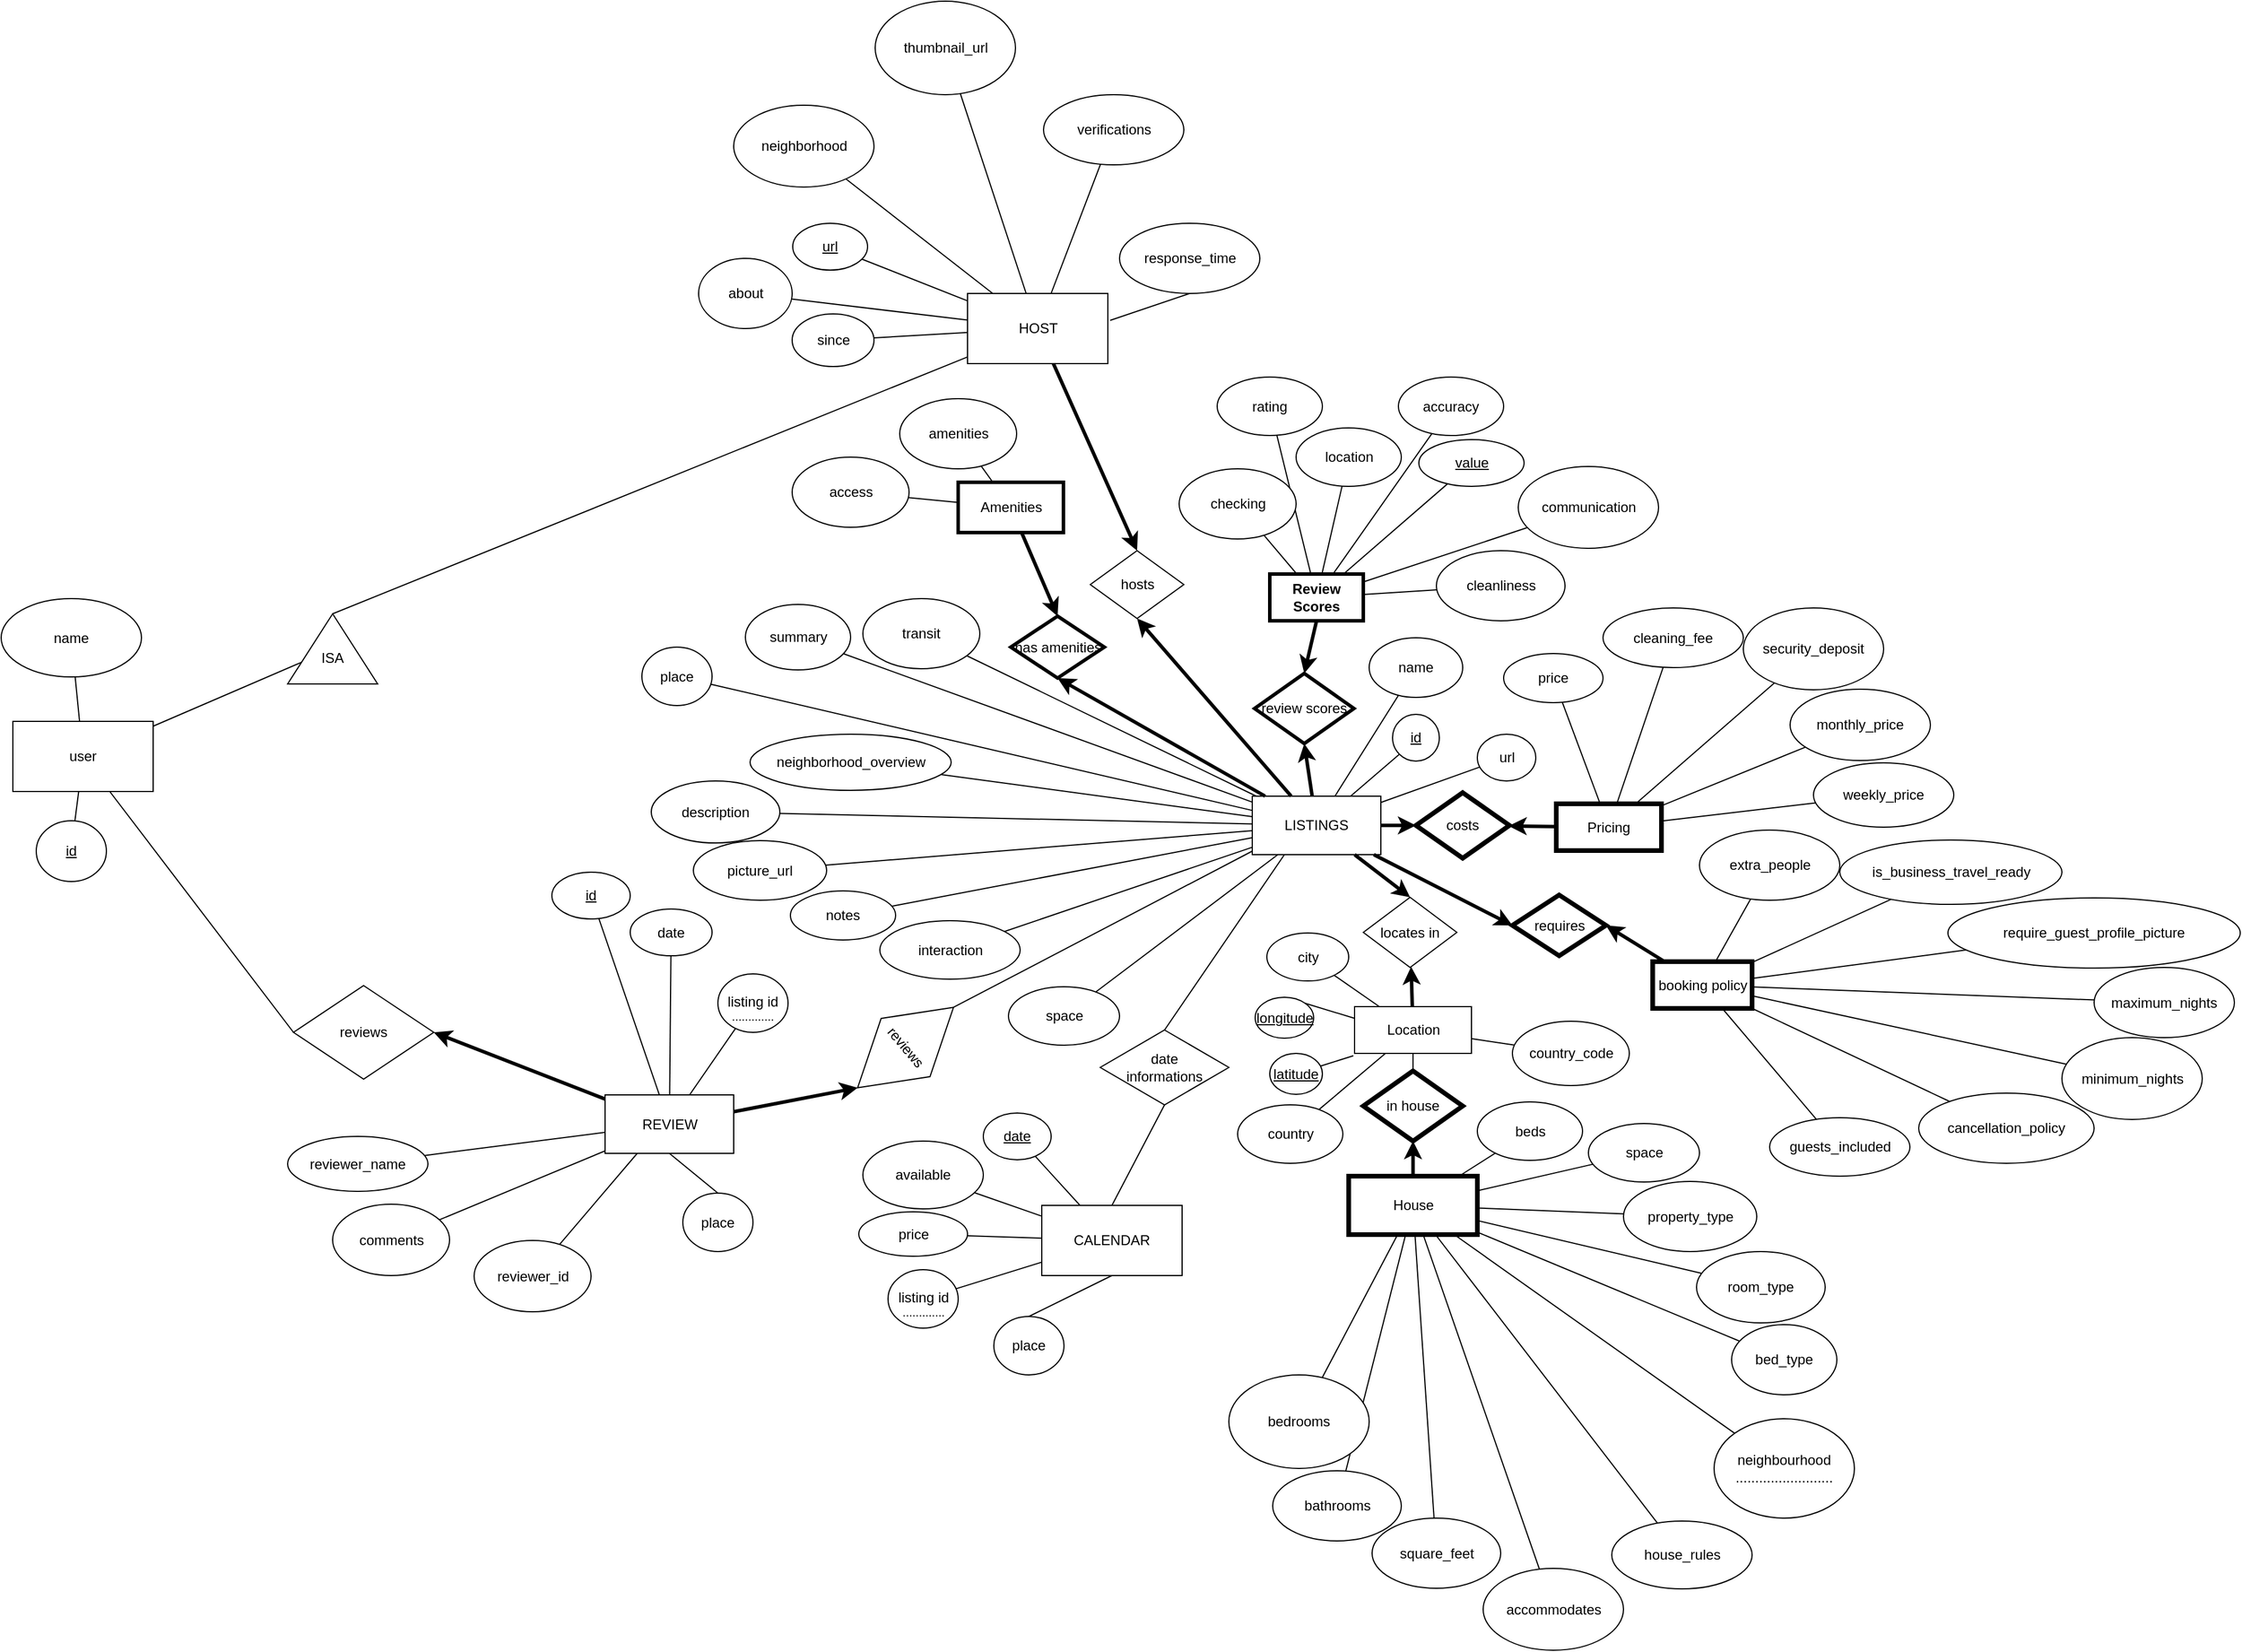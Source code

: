 <mxfile version="10.5.2" type="device"><diagram id="Sb2hm94JtKw6yarYtKVb" name="Page-1"><mxGraphModel dx="2490" dy="2062" grid="1" gridSize="10" guides="1" tooltips="1" connect="1" arrows="1" fold="1" page="1" pageScale="1" pageWidth="850" pageHeight="1100" math="0" shadow="0"><root><mxCell id="0"/><mxCell id="1" parent="0"/><mxCell id="3Y8_4ui53YauBu7AoE0o-1" value="&lt;div&gt;LISTINGS&lt;/div&gt;" style="rounded=0;whiteSpace=wrap;html=1;" parent="1" vertex="1"><mxGeometry x="380" y="260" width="110" height="50" as="geometry"/></mxCell><mxCell id="pMkWgqEI6XNS6bPsHEMN-4" style="rounded=0;orthogonalLoop=1;jettySize=auto;html=1;exitX=0.5;exitY=1;exitDx=0;exitDy=0;endArrow=none;endFill=0;jumpStyle=none;startArrow=classic;startFill=1;strokeWidth=3;" parent="1" source="3Y8_4ui53YauBu7AoE0o-4" target="3Y8_4ui53YauBu7AoE0o-1" edge="1"><mxGeometry relative="1" as="geometry"/></mxCell><mxCell id="3Y8_4ui53YauBu7AoE0o-4" value="review scores" style="rhombus;whiteSpace=wrap;html=1;strokeWidth=3;" parent="1" vertex="1"><mxGeometry x="382" y="155" width="85" height="60" as="geometry"/></mxCell><mxCell id="3Y8_4ui53YauBu7AoE0o-5" value="" style="endArrow=none;html=1;exitX=0.5;exitY=0;exitDx=0;exitDy=0;strokeWidth=3;startArrow=classic;startFill=1;" parent="1" source="3Y8_4ui53YauBu7AoE0o-4" edge="1"><mxGeometry width="50" height="50" relative="1" as="geometry"><mxPoint x="410" y="150" as="sourcePoint"/><mxPoint x="435" y="110" as="targetPoint"/></mxGeometry></mxCell><mxCell id="3Y8_4ui53YauBu7AoE0o-6" value="Review Scores" style="rounded=0;whiteSpace=wrap;html=1;fontStyle=1;strokeWidth=3;" parent="1" vertex="1"><mxGeometry x="395" y="70" width="80" height="40" as="geometry"/></mxCell><mxCell id="3Y8_4ui53YauBu7AoE0o-9" value="has amenities" style="rhombus;whiteSpace=wrap;html=1;strokeWidth=3;" parent="1" vertex="1"><mxGeometry x="173.5" y="106" width="80" height="53" as="geometry"/></mxCell><mxCell id="3Y8_4ui53YauBu7AoE0o-10" value="&lt;div&gt;Amenities&lt;/div&gt;" style="rounded=0;whiteSpace=wrap;html=1;strokeWidth=3;" parent="1" vertex="1"><mxGeometry x="128.5" y="-8.5" width="90" height="43" as="geometry"/></mxCell><mxCell id="3Y8_4ui53YauBu7AoE0o-13" value="Location" style="rounded=0;whiteSpace=wrap;html=1;strokeWidth=1;" parent="1" vertex="1"><mxGeometry x="467.5" y="440" width="100" height="40" as="geometry"/></mxCell><mxCell id="3Y8_4ui53YauBu7AoE0o-14" value="locates in " style="rhombus;whiteSpace=wrap;html=1;strokeWidth=1;" parent="1" vertex="1"><mxGeometry x="475" y="346.5" width="80" height="60" as="geometry"/></mxCell><mxCell id="3Y8_4ui53YauBu7AoE0o-16" value="" style="endArrow=none;html=1;strokeWidth=1;entryX=0.5;entryY=1;entryDx=0;entryDy=0;exitX=0.5;exitY=0;exitDx=0;exitDy=0;" parent="1" source="3Y8_4ui53YauBu7AoE0o-17" target="3Y8_4ui53YauBu7AoE0o-13" edge="1"><mxGeometry width="50" height="50" relative="1" as="geometry"><mxPoint x="517.5" y="510" as="sourcePoint"/><mxPoint x="552.5" y="480" as="targetPoint"/></mxGeometry></mxCell><mxCell id="3Y8_4ui53YauBu7AoE0o-17" value="in house" style="rhombus;whiteSpace=wrap;html=1;strokeWidth=4;" parent="1" vertex="1"><mxGeometry x="475" y="495" width="85" height="60" as="geometry"/></mxCell><mxCell id="3Y8_4ui53YauBu7AoE0o-18" value="&lt;div&gt;House&lt;/div&gt;" style="rounded=0;whiteSpace=wrap;html=1;strokeWidth=4;" parent="1" vertex="1"><mxGeometry x="462.5" y="585" width="110" height="50" as="geometry"/></mxCell><mxCell id="3Y8_4ui53YauBu7AoE0o-21" value="costs" style="rhombus;whiteSpace=wrap;html=1;strokeWidth=4;" parent="1" vertex="1"><mxGeometry x="520" y="257" width="80" height="56" as="geometry"/></mxCell><mxCell id="3Y8_4ui53YauBu7AoE0o-23" value="Pricing" style="rounded=0;whiteSpace=wrap;html=1;strokeWidth=4;" parent="1" vertex="1"><mxGeometry x="640" y="266.5" width="90" height="40" as="geometry"/></mxCell><mxCell id="3Y8_4ui53YauBu7AoE0o-25" value="booking policy" style="rounded=0;whiteSpace=wrap;html=1;strokeWidth=4;" parent="1" vertex="1"><mxGeometry x="722.5" y="401.5" width="85" height="40" as="geometry"/></mxCell><mxCell id="3Y8_4ui53YauBu7AoE0o-26" value="requires" style="rhombus;whiteSpace=wrap;html=1;strokeWidth=4;" parent="1" vertex="1"><mxGeometry x="602.5" y="344.5" width="80" height="52" as="geometry"/></mxCell><mxCell id="3Y8_4ui53YauBu7AoE0o-28" value="&lt;u&gt;id&lt;/u&gt;" style="ellipse;whiteSpace=wrap;html=1;strokeWidth=1;" parent="1" vertex="1"><mxGeometry x="500" y="190" width="40" height="40" as="geometry"/></mxCell><mxCell id="3Y8_4ui53YauBu7AoE0o-30" value="&lt;u&gt;longitude&lt;/u&gt;" style="ellipse;whiteSpace=wrap;html=1;strokeWidth=1;" parent="1" vertex="1"><mxGeometry x="382.5" y="432" width="50" height="35" as="geometry"/></mxCell><mxCell id="3Y8_4ui53YauBu7AoE0o-31" value="&lt;u&gt;latitude&lt;/u&gt;" style="ellipse;whiteSpace=wrap;html=1;strokeWidth=1;direction=west;" parent="1" vertex="1"><mxGeometry x="395" y="480" width="45" height="35" as="geometry"/></mxCell><mxCell id="3Y8_4ui53YauBu7AoE0o-32" value="" style="endArrow=none;html=1;strokeWidth=1;entryX=-0.01;entryY=1.05;entryDx=0;entryDy=0;entryPerimeter=0;" parent="1" source="3Y8_4ui53YauBu7AoE0o-31" target="3Y8_4ui53YauBu7AoE0o-13" edge="1"><mxGeometry width="50" height="50" relative="1" as="geometry"><mxPoint x="422.5" y="482" as="sourcePoint"/><mxPoint x="457.5" y="445" as="targetPoint"/></mxGeometry></mxCell><mxCell id="3Y8_4ui53YauBu7AoE0o-33" value="" style="endArrow=none;html=1;strokeWidth=1;exitX=1;exitY=0;exitDx=0;exitDy=0;entryX=0;entryY=0.25;entryDx=0;entryDy=0;" parent="1" source="3Y8_4ui53YauBu7AoE0o-30" target="3Y8_4ui53YauBu7AoE0o-13" edge="1"><mxGeometry width="50" height="50" relative="1" as="geometry"><mxPoint x="422.5" y="448.5" as="sourcePoint"/><mxPoint x="472.5" y="455.5" as="targetPoint"/></mxGeometry></mxCell><mxCell id="yschK1UoGV2is9ygrEaI-10" value="" style="endArrow=none;html=1;" parent="1" source="MtLvLZZZvxWfJzawTZbP-3" target="3Y8_4ui53YauBu7AoE0o-1" edge="1"><mxGeometry width="50" height="50" relative="1" as="geometry"><mxPoint x="-48.824" y="168.588" as="sourcePoint"/><mxPoint x="380" y="310" as="targetPoint"/></mxGeometry></mxCell><mxCell id="yschK1UoGV2is9ygrEaI-11" value="" style="endArrow=none;html=1;exitX=0.5;exitY=0;exitDx=0;exitDy=0;" parent="1" source="yschK1UoGV2is9ygrEaI-15" edge="1"><mxGeometry width="50" height="50" relative="1" as="geometry"><mxPoint x="230" y="420" as="sourcePoint"/><mxPoint x="380" y="307" as="targetPoint"/></mxGeometry></mxCell><mxCell id="yschK1UoGV2is9ygrEaI-12" value="REVIEW" style="rounded=0;whiteSpace=wrap;html=1;" parent="1" vertex="1"><mxGeometry x="-173.5" y="515.5" width="110" height="50" as="geometry"/></mxCell><mxCell id="yschK1UoGV2is9ygrEaI-15" value="reviews" style="rhombus;whiteSpace=wrap;html=1;rotation=50;" parent="1" vertex="1"><mxGeometry x="51" y="421.5" width="65" height="107" as="geometry"/></mxCell><mxCell id="yschK1UoGV2is9ygrEaI-21" value="&lt;div&gt;&lt;br&gt;&lt;/div&gt;&lt;div&gt;listing id&lt;/div&gt;&lt;div&gt;&lt;sup&gt;.............&lt;/sup&gt;&lt;br&gt;&lt;/div&gt;" style="ellipse;whiteSpace=wrap;html=1;" parent="1" vertex="1"><mxGeometry x="-77" y="412" width="60" height="50" as="geometry"/></mxCell><mxCell id="yschK1UoGV2is9ygrEaI-22" value="" style="endArrow=none;html=1;" parent="1" source="yschK1UoGV2is9ygrEaI-12" target="yschK1UoGV2is9ygrEaI-21" edge="1"><mxGeometry width="50" height="50" relative="1" as="geometry"><mxPoint x="-103" y="514.5" as="sourcePoint"/><mxPoint x="-78" y="443.5" as="targetPoint"/></mxGeometry></mxCell><mxCell id="yschK1UoGV2is9ygrEaI-28" value="" style="endArrow=none;html=1;strokeWidth=1;jumpSize=1;exitX=0.5;exitY=1;exitDx=0;exitDy=0;entryX=0.5;entryY=1;entryDx=0;entryDy=0;" parent="1" source="MtLvLZZZvxWfJzawTZbP-2" target="yschK1UoGV2is9ygrEaI-12" edge="1"><mxGeometry width="50" height="50" relative="1" as="geometry"><mxPoint x="-117.059" y="580.353" as="sourcePoint"/><mxPoint x="-104" y="565.5" as="targetPoint"/></mxGeometry></mxCell><mxCell id="yschK1UoGV2is9ygrEaI-36" value="" style="endArrow=none;html=1;strokeWidth=1;entryX=0.25;entryY=1;entryDx=0;entryDy=0;exitX=0.5;exitY=0;exitDx=0;exitDy=0;" parent="1" target="3Y8_4ui53YauBu7AoE0o-1" edge="1" source="yschK1UoGV2is9ygrEaI-37"><mxGeometry width="50" height="50" relative="1" as="geometry"><mxPoint x="340" y="450" as="sourcePoint"/><mxPoint x="360" y="420" as="targetPoint"/></mxGeometry></mxCell><mxCell id="yschK1UoGV2is9ygrEaI-37" value="&lt;div&gt;date&lt;/div&gt;&lt;div&gt;informations&lt;br&gt;&lt;/div&gt;" style="rhombus;whiteSpace=wrap;html=1;rotation=0;" parent="1" vertex="1"><mxGeometry x="250" y="460" width="110" height="64" as="geometry"/></mxCell><mxCell id="yschK1UoGV2is9ygrEaI-38" value="" style="endArrow=none;html=1;strokeWidth=1;entryX=0.5;entryY=1;entryDx=0;entryDy=0;" parent="1" target="yschK1UoGV2is9ygrEaI-37" edge="1"><mxGeometry width="50" height="50" relative="1" as="geometry"><mxPoint x="260" y="610" as="sourcePoint"/><mxPoint x="300" y="560" as="targetPoint"/></mxGeometry></mxCell><mxCell id="yschK1UoGV2is9ygrEaI-39" value="CALENDAR" style="rounded=0;whiteSpace=wrap;html=1;strokeWidth=1;" parent="1" vertex="1"><mxGeometry x="200" y="610" width="120" height="60" as="geometry"/></mxCell><mxCell id="yschK1UoGV2is9ygrEaI-40" value="&lt;div&gt;&lt;br&gt;&lt;/div&gt;&lt;div&gt;listing id&lt;/div&gt;&lt;div&gt;&lt;sup&gt;.............&lt;/sup&gt;&lt;br&gt;&lt;/div&gt;" style="ellipse;whiteSpace=wrap;html=1;" parent="1" vertex="1"><mxGeometry x="68.5" y="665" width="60" height="50" as="geometry"/></mxCell><mxCell id="yschK1UoGV2is9ygrEaI-41" value="" style="endArrow=none;html=1;strokeWidth=1;" parent="1" source="yschK1UoGV2is9ygrEaI-39" target="yschK1UoGV2is9ygrEaI-40" edge="1"><mxGeometry width="50" height="50" relative="1" as="geometry"><mxPoint x="360" y="780" as="sourcePoint"/><mxPoint x="410" y="730" as="targetPoint"/></mxGeometry></mxCell><mxCell id="yschK1UoGV2is9ygrEaI-44" value="&lt;u&gt;date&lt;/u&gt;" style="ellipse;whiteSpace=wrap;html=1;strokeWidth=1;" parent="1" vertex="1"><mxGeometry x="150" y="531" width="58" height="40" as="geometry"/></mxCell><mxCell id="yschK1UoGV2is9ygrEaI-45" value="" style="endArrow=none;html=1;strokeWidth=1;" parent="1" source="yschK1UoGV2is9ygrEaI-44" target="yschK1UoGV2is9ygrEaI-39" edge="1"><mxGeometry width="50" height="50" relative="1" as="geometry"><mxPoint x="310" y="750" as="sourcePoint"/><mxPoint x="360" y="700" as="targetPoint"/></mxGeometry></mxCell><mxCell id="yschK1UoGV2is9ygrEaI-52" value="" style="endArrow=none;html=1;strokeWidth=1;entryX=0.5;entryY=1;entryDx=0;entryDy=0;exitX=0.5;exitY=1;exitDx=0;exitDy=0;" parent="1" source="MtLvLZZZvxWfJzawTZbP-1" target="yschK1UoGV2is9ygrEaI-39" edge="1"><mxGeometry width="50" height="50" relative="1" as="geometry"><mxPoint x="267.647" y="689.765" as="sourcePoint"/><mxPoint x="230" y="680" as="targetPoint"/></mxGeometry></mxCell><mxCell id="YWQ0wMCnn1SONt9I-5uw-1" value="amenities" style="ellipse;whiteSpace=wrap;html=1;" parent="1" vertex="1"><mxGeometry x="78.5" y="-80" width="100" height="60" as="geometry"/></mxCell><mxCell id="YWQ0wMCnn1SONt9I-5uw-2" value="" style="endArrow=none;html=1;strokeWidth=1;" parent="1" source="YWQ0wMCnn1SONt9I-5uw-1" target="3Y8_4ui53YauBu7AoE0o-10" edge="1"><mxGeometry width="50" height="50" relative="1" as="geometry"><mxPoint x="-164.5" y="459" as="sourcePoint"/><mxPoint x="260.204" y="54" as="targetPoint"/></mxGeometry></mxCell><mxCell id="YWQ0wMCnn1SONt9I-5uw-3" value="rating" style="ellipse;whiteSpace=wrap;html=1;" parent="1" vertex="1"><mxGeometry x="350" y="-98.5" width="90" height="50" as="geometry"/></mxCell><mxCell id="YWQ0wMCnn1SONt9I-5uw-4" value="" style="endArrow=none;html=1;" parent="1" source="YWQ0wMCnn1SONt9I-5uw-3" target="3Y8_4ui53YauBu7AoE0o-6" edge="1"><mxGeometry width="50" height="50" relative="1" as="geometry"><mxPoint x="685" y="87" as="sourcePoint"/><mxPoint x="695" y="-61.676" as="targetPoint"/></mxGeometry></mxCell><mxCell id="YWQ0wMCnn1SONt9I-5uw-5" value="accuracy" style="ellipse;whiteSpace=wrap;html=1;" parent="1" vertex="1"><mxGeometry x="505" y="-98.5" width="90" height="50" as="geometry"/></mxCell><mxCell id="YWQ0wMCnn1SONt9I-5uw-6" value="" style="endArrow=none;html=1;" parent="1" source="YWQ0wMCnn1SONt9I-5uw-5" target="3Y8_4ui53YauBu7AoE0o-6" edge="1"><mxGeometry width="50" height="50" relative="1" as="geometry"><mxPoint x="455" y="267" as="sourcePoint"/><mxPoint x="737.727" y="-50" as="targetPoint"/></mxGeometry></mxCell><mxCell id="YWQ0wMCnn1SONt9I-5uw-7" value="checking" style="ellipse;whiteSpace=wrap;html=1;" parent="1" vertex="1"><mxGeometry x="317.5" y="-20" width="100" height="60" as="geometry"/></mxCell><mxCell id="YWQ0wMCnn1SONt9I-5uw-8" value="" style="endArrow=none;html=1;" parent="1" source="YWQ0wMCnn1SONt9I-5uw-7" target="3Y8_4ui53YauBu7AoE0o-6" edge="1"><mxGeometry width="50" height="50" relative="1" as="geometry"><mxPoint x="455" y="287" as="sourcePoint"/><mxPoint x="695" y="-83.243" as="targetPoint"/></mxGeometry></mxCell><mxCell id="YWQ0wMCnn1SONt9I-5uw-9" value="location" style="ellipse;whiteSpace=wrap;html=1;" parent="1" vertex="1"><mxGeometry x="417.5" y="-55" width="90" height="50" as="geometry"/></mxCell><mxCell id="YWQ0wMCnn1SONt9I-5uw-10" value="" style="endArrow=none;html=1;strokeWidth=1;" parent="1" source="3Y8_4ui53YauBu7AoE0o-6" target="YWQ0wMCnn1SONt9I-5uw-9" edge="1"><mxGeometry width="50" height="50" relative="1" as="geometry"><mxPoint x="714.826" y="-50" as="sourcePoint"/><mxPoint x="615" y="267" as="targetPoint"/></mxGeometry></mxCell><mxCell id="YWQ0wMCnn1SONt9I-5uw-20" value="cleanliness" style="ellipse;whiteSpace=wrap;html=1;" parent="1" vertex="1"><mxGeometry x="537.5" y="50" width="110" height="60" as="geometry"/></mxCell><mxCell id="YWQ0wMCnn1SONt9I-5uw-21" value="" style="endArrow=none;html=1;" parent="1" source="3Y8_4ui53YauBu7AoE0o-6" target="YWQ0wMCnn1SONt9I-5uw-20" edge="1"><mxGeometry width="50" height="50" relative="1" as="geometry"><mxPoint x="40.02" y="520" as="sourcePoint"/><mxPoint x="-211" y="787" as="targetPoint"/></mxGeometry></mxCell><mxCell id="YWQ0wMCnn1SONt9I-5uw-22" value="communication" style="ellipse;whiteSpace=wrap;html=1;" parent="1" vertex="1"><mxGeometry x="607.5" y="-22" width="120" height="70" as="geometry"/></mxCell><mxCell id="YWQ0wMCnn1SONt9I-5uw-23" value="" style="endArrow=none;html=1;" parent="1" source="3Y8_4ui53YauBu7AoE0o-6" target="YWQ0wMCnn1SONt9I-5uw-22" edge="1"><mxGeometry width="50" height="50" relative="1" as="geometry"><mxPoint x="68.135" y="520" as="sourcePoint"/><mxPoint x="129" y="667" as="targetPoint"/></mxGeometry></mxCell><mxCell id="YWQ0wMCnn1SONt9I-5uw-24" value="&lt;u&gt;value&lt;/u&gt;" style="ellipse;whiteSpace=wrap;html=1;" parent="1" vertex="1"><mxGeometry x="522.5" y="-45" width="90" height="40" as="geometry"/></mxCell><mxCell id="YWQ0wMCnn1SONt9I-5uw-25" value="" style="endArrow=none;html=1;strokeWidth=1;" parent="1" source="YWQ0wMCnn1SONt9I-5uw-24" target="3Y8_4ui53YauBu7AoE0o-6" edge="1"><mxGeometry width="50" height="50" relative="1" as="geometry"><mxPoint x="-151" y="887" as="sourcePoint"/><mxPoint x="99" y="507.381" as="targetPoint"/></mxGeometry></mxCell><mxCell id="YWQ0wMCnn1SONt9I-5uw-26" value="is_business_travel_ready" style="ellipse;whiteSpace=wrap;html=1;" parent="1" vertex="1"><mxGeometry x="882.5" y="297.5" width="190" height="55" as="geometry"/></mxCell><mxCell id="YWQ0wMCnn1SONt9I-5uw-27" value="" style="endArrow=none;html=1;strokeWidth=1;" parent="1" source="3Y8_4ui53YauBu7AoE0o-25" target="YWQ0wMCnn1SONt9I-5uw-26" edge="1"><mxGeometry width="50" height="50" relative="1" as="geometry"><mxPoint x="1240" y="529.796" as="sourcePoint"/><mxPoint x="445" y="876" as="targetPoint"/></mxGeometry></mxCell><mxCell id="YWQ0wMCnn1SONt9I-5uw-28" value="cancellation_policy" style="ellipse;whiteSpace=wrap;html=1;" parent="1" vertex="1"><mxGeometry x="950" y="514" width="150" height="60" as="geometry"/></mxCell><mxCell id="YWQ0wMCnn1SONt9I-5uw-29" value="" style="endArrow=none;html=1;strokeWidth=1;" parent="1" source="3Y8_4ui53YauBu7AoE0o-25" target="YWQ0wMCnn1SONt9I-5uw-28" edge="1"><mxGeometry width="50" height="50" relative="1" as="geometry"><mxPoint x="1253.302" y="533" as="sourcePoint"/><mxPoint x="445" y="946" as="targetPoint"/></mxGeometry></mxCell><mxCell id="YWQ0wMCnn1SONt9I-5uw-30" value="require_guest_profile_picture" style="ellipse;whiteSpace=wrap;html=1;" parent="1" vertex="1"><mxGeometry x="975" y="347" width="250" height="60" as="geometry"/></mxCell><mxCell id="YWQ0wMCnn1SONt9I-5uw-31" value="" style="endArrow=none;html=1;strokeWidth=1;" parent="1" source="3Y8_4ui53YauBu7AoE0o-25" target="YWQ0wMCnn1SONt9I-5uw-30" edge="1"><mxGeometry width="50" height="50" relative="1" as="geometry"><mxPoint x="1242.14" y="533" as="sourcePoint"/><mxPoint x="445" y="946" as="targetPoint"/></mxGeometry></mxCell><mxCell id="YWQ0wMCnn1SONt9I-5uw-33" value="weekly_price" style="ellipse;whiteSpace=wrap;html=1;" parent="1" vertex="1"><mxGeometry x="860" y="231.5" width="120" height="55" as="geometry"/></mxCell><mxCell id="YWQ0wMCnn1SONt9I-5uw-34" value="" style="endArrow=none;html=1;strokeWidth=1;" parent="1" source="YWQ0wMCnn1SONt9I-5uw-33" target="3Y8_4ui53YauBu7AoE0o-23" edge="1"><mxGeometry width="50" height="50" relative="1" as="geometry"><mxPoint x="900" y="192" as="sourcePoint"/><mxPoint x="801.972" y="149" as="targetPoint"/></mxGeometry></mxCell><mxCell id="YWQ0wMCnn1SONt9I-5uw-35" value="monthly_price" style="ellipse;whiteSpace=wrap;html=1;" parent="1" vertex="1"><mxGeometry x="840" y="168.5" width="120" height="61" as="geometry"/></mxCell><mxCell id="YWQ0wMCnn1SONt9I-5uw-36" value="" style="endArrow=none;html=1;strokeWidth=1;" parent="1" source="YWQ0wMCnn1SONt9I-5uw-35" target="3Y8_4ui53YauBu7AoE0o-23" edge="1"><mxGeometry width="50" height="50" relative="1" as="geometry"><mxPoint x="860" y="72" as="sourcePoint"/><mxPoint x="830" y="149" as="targetPoint"/></mxGeometry></mxCell><mxCell id="YWQ0wMCnn1SONt9I-5uw-37" value="security_deposit" style="ellipse;whiteSpace=wrap;html=1;" parent="1" vertex="1"><mxGeometry x="800" y="99" width="120" height="70" as="geometry"/></mxCell><mxCell id="YWQ0wMCnn1SONt9I-5uw-38" value="" style="endArrow=none;html=1;strokeWidth=1;" parent="1" source="3Y8_4ui53YauBu7AoE0o-23" target="YWQ0wMCnn1SONt9I-5uw-37" edge="1"><mxGeometry width="50" height="50" relative="1" as="geometry"><mxPoint x="850" y="124.863" as="sourcePoint"/><mxPoint x="890" y="-28" as="targetPoint"/></mxGeometry></mxCell><mxCell id="YWQ0wMCnn1SONt9I-5uw-39" value="cleaning_fee" style="ellipse;whiteSpace=wrap;html=1;" parent="1" vertex="1"><mxGeometry x="680" y="99" width="120" height="51" as="geometry"/></mxCell><mxCell id="YWQ0wMCnn1SONt9I-5uw-40" value="" style="endArrow=none;html=1;strokeWidth=1;" parent="1" source="3Y8_4ui53YauBu7AoE0o-23" target="YWQ0wMCnn1SONt9I-5uw-39" edge="1"><mxGeometry width="50" height="50" relative="1" as="geometry"><mxPoint x="817.569" y="99" as="sourcePoint"/><mxPoint x="850" y="-58" as="targetPoint"/></mxGeometry></mxCell><mxCell id="YWQ0wMCnn1SONt9I-5uw-41" value="&lt;div&gt;price&lt;/div&gt;" style="ellipse;whiteSpace=wrap;html=1;" parent="1" vertex="1"><mxGeometry x="595" y="138" width="85" height="42" as="geometry"/></mxCell><mxCell id="YWQ0wMCnn1SONt9I-5uw-42" value="" style="endArrow=none;html=1;strokeWidth=1;" parent="1" source="YWQ0wMCnn1SONt9I-5uw-41" target="3Y8_4ui53YauBu7AoE0o-23" edge="1"><mxGeometry width="50" height="50" relative="1" as="geometry"><mxPoint x="742.5" y="192" as="sourcePoint"/><mxPoint x="642.059" y="139" as="targetPoint"/><Array as="points"/></mxGeometry></mxCell><mxCell id="YWQ0wMCnn1SONt9I-5uw-44" value="" style="endArrow=none;html=1;strokeWidth=1;" parent="1" source="3Y8_4ui53YauBu7AoE0o-18" target="YWQ0wMCnn1SONt9I-5uw-45" edge="1"><mxGeometry width="50" height="50" relative="1" as="geometry"><mxPoint x="632.922" y="937.5" as="sourcePoint"/><mxPoint x="488" y="1167.5" as="targetPoint"/></mxGeometry></mxCell><mxCell id="YWQ0wMCnn1SONt9I-5uw-45" value="property_type" style="ellipse;whiteSpace=wrap;html=1;" parent="1" vertex="1"><mxGeometry x="697.5" y="589.5" width="114" height="60" as="geometry"/></mxCell><mxCell id="YWQ0wMCnn1SONt9I-5uw-46" value="room_type" style="ellipse;whiteSpace=wrap;html=1;" parent="1" vertex="1"><mxGeometry x="760" y="649.5" width="110" height="61" as="geometry"/></mxCell><mxCell id="YWQ0wMCnn1SONt9I-5uw-47" value="" style="endArrow=none;html=1;strokeWidth=1;" parent="1" source="YWQ0wMCnn1SONt9I-5uw-46" target="3Y8_4ui53YauBu7AoE0o-18" edge="1"><mxGeometry width="50" height="50" relative="1" as="geometry"><mxPoint x="518" y="987.5" as="sourcePoint"/><mxPoint x="615.667" y="937.5" as="targetPoint"/></mxGeometry></mxCell><mxCell id="YWQ0wMCnn1SONt9I-5uw-48" value="accommodates" style="ellipse;whiteSpace=wrap;html=1;" parent="1" vertex="1"><mxGeometry x="577.5" y="920.5" width="120" height="70" as="geometry"/></mxCell><mxCell id="YWQ0wMCnn1SONt9I-5uw-49" value="" style="endArrow=none;html=1;strokeWidth=1;" parent="1" source="YWQ0wMCnn1SONt9I-5uw-48" target="3Y8_4ui53YauBu7AoE0o-18" edge="1"><mxGeometry width="50" height="50" relative="1" as="geometry"><mxPoint x="448" y="1097.5" as="sourcePoint"/><mxPoint x="623.844" y="877.5" as="targetPoint"/></mxGeometry></mxCell><mxCell id="YWQ0wMCnn1SONt9I-5uw-50" value="bathrooms" style="ellipse;whiteSpace=wrap;html=1;" parent="1" vertex="1"><mxGeometry x="397.5" y="837" width="110" height="60" as="geometry"/></mxCell><mxCell id="YWQ0wMCnn1SONt9I-5uw-51" value="" style="endArrow=none;html=1;strokeWidth=1;" parent="1" source="YWQ0wMCnn1SONt9I-5uw-50" target="3Y8_4ui53YauBu7AoE0o-18" edge="1"><mxGeometry width="50" height="50" relative="1" as="geometry"><mxPoint x="468" y="1107.5" as="sourcePoint"/><mxPoint x="591.959" y="877.5" as="targetPoint"/></mxGeometry></mxCell><mxCell id="YWQ0wMCnn1SONt9I-5uw-52" value="bedrooms" style="ellipse;whiteSpace=wrap;html=1;" parent="1" vertex="1"><mxGeometry x="360" y="755" width="120" height="80" as="geometry"/></mxCell><mxCell id="YWQ0wMCnn1SONt9I-5uw-53" value="" style="endArrow=none;html=1;strokeWidth=1;" parent="1" source="3Y8_4ui53YauBu7AoE0o-18" target="YWQ0wMCnn1SONt9I-5uw-52" edge="1"><mxGeometry width="50" height="50" relative="1" as="geometry"><mxPoint x="554" y="891.5" as="sourcePoint"/><mxPoint x="488" y="1267.5" as="targetPoint"/></mxGeometry></mxCell><mxCell id="YWQ0wMCnn1SONt9I-5uw-54" value="beds" style="ellipse;whiteSpace=wrap;html=1;" parent="1" vertex="1"><mxGeometry x="572.5" y="521.5" width="90" height="50" as="geometry"/></mxCell><mxCell id="YWQ0wMCnn1SONt9I-5uw-55" value="" style="endArrow=none;html=1;strokeWidth=1;" parent="1" source="3Y8_4ui53YauBu7AoE0o-18" target="YWQ0wMCnn1SONt9I-5uw-54" edge="1"><mxGeometry width="50" height="50" relative="1" as="geometry"><mxPoint x="563.513" y="937.5" as="sourcePoint"/><mxPoint x="458" y="1167.5" as="targetPoint"/></mxGeometry></mxCell><mxCell id="YWQ0wMCnn1SONt9I-5uw-56" value="bed_type" style="ellipse;whiteSpace=wrap;html=1;" parent="1" vertex="1"><mxGeometry x="790" y="712" width="90" height="60" as="geometry"/></mxCell><mxCell id="YWQ0wMCnn1SONt9I-5uw-57" value="" style="endArrow=none;html=1;strokeWidth=1;" parent="1" source="3Y8_4ui53YauBu7AoE0o-18" target="YWQ0wMCnn1SONt9I-5uw-56" edge="1"><mxGeometry width="50" height="50" relative="1" as="geometry"><mxPoint x="593.813" y="937.5" as="sourcePoint"/><mxPoint x="458" y="1247.5" as="targetPoint"/></mxGeometry></mxCell><mxCell id="YWQ0wMCnn1SONt9I-5uw-58" value="square_feet" style="ellipse;whiteSpace=wrap;html=1;" parent="1" vertex="1"><mxGeometry x="482.5" y="877.5" width="110" height="60" as="geometry"/></mxCell><mxCell id="YWQ0wMCnn1SONt9I-5uw-59" value="" style="endArrow=none;html=1;strokeWidth=1;" parent="1" source="3Y8_4ui53YauBu7AoE0o-18" target="YWQ0wMCnn1SONt9I-5uw-58" edge="1"><mxGeometry width="50" height="50" relative="1" as="geometry"><mxPoint x="554" y="920.065" as="sourcePoint"/><mxPoint x="488" y="1157.5" as="targetPoint"/></mxGeometry></mxCell><mxCell id="YWQ0wMCnn1SONt9I-5uw-62" value="city" style="ellipse;whiteSpace=wrap;html=1;" parent="1" vertex="1"><mxGeometry x="392.5" y="377" width="70" height="41" as="geometry"/></mxCell><mxCell id="YWQ0wMCnn1SONt9I-5uw-63" value="" style="endArrow=none;html=1;strokeWidth=1;" parent="1" source="3Y8_4ui53YauBu7AoE0o-13" target="YWQ0wMCnn1SONt9I-5uw-62" edge="1"><mxGeometry width="50" height="50" relative="1" as="geometry"><mxPoint x="1050" y="798.095" as="sourcePoint"/><mxPoint x="1030" y="1336" as="targetPoint"/></mxGeometry></mxCell><mxCell id="YWQ0wMCnn1SONt9I-5uw-64" value="country_code" style="ellipse;whiteSpace=wrap;html=1;" parent="1" vertex="1"><mxGeometry x="602.5" y="452.5" width="100" height="55" as="geometry"/></mxCell><mxCell id="YWQ0wMCnn1SONt9I-5uw-65" value="" style="endArrow=none;html=1;strokeWidth=1;" parent="1" source="YWQ0wMCnn1SONt9I-5uw-64" target="3Y8_4ui53YauBu7AoE0o-13" edge="1"><mxGeometry width="50" height="50" relative="1" as="geometry"><mxPoint x="850" y="1386" as="sourcePoint"/><mxPoint x="1020.537" y="828" as="targetPoint"/></mxGeometry></mxCell><mxCell id="YWQ0wMCnn1SONt9I-5uw-66" value="country" style="ellipse;whiteSpace=wrap;html=1;" parent="1" vertex="1"><mxGeometry x="367.5" y="524" width="90" height="50" as="geometry"/></mxCell><mxCell id="YWQ0wMCnn1SONt9I-5uw-67" value="" style="endArrow=none;html=1;strokeWidth=1;" parent="1" source="YWQ0wMCnn1SONt9I-5uw-66" target="3Y8_4ui53YauBu7AoE0o-13" edge="1"><mxGeometry width="50" height="50" relative="1" as="geometry"><mxPoint x="860" y="1386" as="sourcePoint"/><mxPoint x="960" y="796.7" as="targetPoint"/></mxGeometry></mxCell><mxCell id="YWQ0wMCnn1SONt9I-5uw-72" value="&lt;div&gt;neighbourhood&lt;/div&gt;&lt;div&gt;.........................&lt;/div&gt;" style="ellipse;whiteSpace=wrap;html=1;" parent="1" vertex="1"><mxGeometry x="775" y="792.5" width="120" height="85" as="geometry"/></mxCell><mxCell id="YWQ0wMCnn1SONt9I-5uw-74" value="" style="endArrow=none;html=1;strokeWidth=1;" parent="1" source="3Y8_4ui53YauBu7AoE0o-18" target="YWQ0wMCnn1SONt9I-5uw-72" edge="1"><mxGeometry width="50" height="50" relative="1" as="geometry"><mxPoint x="1000.914" y="778" as="sourcePoint"/><mxPoint x="1020" y="1336" as="targetPoint"/></mxGeometry></mxCell><mxCell id="YWQ0wMCnn1SONt9I-5uw-75" value="name" style="ellipse;whiteSpace=wrap;html=1;" parent="1" vertex="1"><mxGeometry x="480" y="124.5" width="80" height="51" as="geometry"/></mxCell><mxCell id="YWQ0wMCnn1SONt9I-5uw-76" value="" style="endArrow=none;html=1;strokeWidth=1;" parent="1" source="3Y8_4ui53YauBu7AoE0o-1" target="YWQ0wMCnn1SONt9I-5uw-75" edge="1"><mxGeometry width="50" height="50" relative="1" as="geometry"><mxPoint x="272.646" y="390" as="sourcePoint"/><mxPoint x="500" y="460" as="targetPoint"/></mxGeometry></mxCell><mxCell id="YWQ0wMCnn1SONt9I-5uw-77" value="url" style="ellipse;whiteSpace=wrap;html=1;" parent="1" vertex="1"><mxGeometry x="572.5" y="207" width="50" height="40" as="geometry"/></mxCell><mxCell id="YWQ0wMCnn1SONt9I-5uw-78" value="" style="endArrow=none;html=1;strokeWidth=1;" parent="1" source="YWQ0wMCnn1SONt9I-5uw-77" target="3Y8_4ui53YauBu7AoE0o-1" edge="1"><mxGeometry width="50" height="50" relative="1" as="geometry"><mxPoint x="-120" y="890" as="sourcePoint"/><mxPoint x="234" y="390" as="targetPoint"/></mxGeometry></mxCell><mxCell id="YWQ0wMCnn1SONt9I-5uw-81" value="" style="endArrow=none;html=1;exitX=0;exitY=1;exitDx=0;exitDy=0;" parent="1" source="3Y8_4ui53YauBu7AoE0o-28" target="3Y8_4ui53YauBu7AoE0o-1" edge="1"><mxGeometry width="50" height="50" relative="1" as="geometry"><mxPoint x="120" y="980" as="sourcePoint"/><mxPoint x="170" y="930" as="targetPoint"/></mxGeometry></mxCell><mxCell id="YWQ0wMCnn1SONt9I-5uw-82" value="" style="endArrow=classic;html=1;strokeWidth=3;entryX=0.5;entryY=1;entryDx=0;entryDy=0;" parent="1" source="yschK1UoGV2is9ygrEaI-12" target="yschK1UoGV2is9ygrEaI-15" edge="1"><mxGeometry width="50" height="50" relative="1" as="geometry"><mxPoint x="-193.5" y="995.5" as="sourcePoint"/><mxPoint x="-51.325" y="486.448" as="targetPoint"/></mxGeometry></mxCell><mxCell id="YWQ0wMCnn1SONt9I-5uw-83" value="" style="endArrow=classic;html=1;strokeWidth=3;" parent="1" source="3Y8_4ui53YauBu7AoE0o-18" target="3Y8_4ui53YauBu7AoE0o-17" edge="1"><mxGeometry width="50" height="50" relative="1" as="geometry"><mxPoint x="560" y="590" as="sourcePoint"/><mxPoint x="610" y="540" as="targetPoint"/></mxGeometry></mxCell><mxCell id="YWQ0wMCnn1SONt9I-5uw-84" value="" style="endArrow=classic;html=1;strokeWidth=3;" parent="1" source="3Y8_4ui53YauBu7AoE0o-13" target="3Y8_4ui53YauBu7AoE0o-14" edge="1"><mxGeometry width="50" height="50" relative="1" as="geometry"><mxPoint x="570" y="430" as="sourcePoint"/><mxPoint x="620" y="380" as="targetPoint"/></mxGeometry></mxCell><mxCell id="YWQ0wMCnn1SONt9I-5uw-85" value="" style="endArrow=classic;html=1;strokeWidth=3;entryX=1;entryY=0.5;entryDx=0;entryDy=0;" parent="1" source="3Y8_4ui53YauBu7AoE0o-25" target="3Y8_4ui53YauBu7AoE0o-26" edge="1"><mxGeometry width="50" height="50" relative="1" as="geometry"><mxPoint x="740" y="550" as="sourcePoint"/><mxPoint x="790" y="500" as="targetPoint"/></mxGeometry></mxCell><mxCell id="YWQ0wMCnn1SONt9I-5uw-86" value="" style="endArrow=classic;html=1;strokeWidth=3;" parent="1" source="3Y8_4ui53YauBu7AoE0o-23" target="3Y8_4ui53YauBu7AoE0o-21" edge="1"><mxGeometry width="50" height="50" relative="1" as="geometry"><mxPoint x="600" y="400" as="sourcePoint"/><mxPoint x="650" y="350" as="targetPoint"/></mxGeometry></mxCell><mxCell id="YWQ0wMCnn1SONt9I-5uw-87" value="house_rules" style="ellipse;whiteSpace=wrap;html=1;" parent="1" vertex="1"><mxGeometry x="687.5" y="880" width="120" height="58" as="geometry"/></mxCell><mxCell id="YWQ0wMCnn1SONt9I-5uw-88" value="" style="endArrow=none;html=1;strokeWidth=1;" parent="1" source="3Y8_4ui53YauBu7AoE0o-18" target="YWQ0wMCnn1SONt9I-5uw-87" edge="1"><mxGeometry width="50" height="50" relative="1" as="geometry"><mxPoint x="450" y="1050" as="sourcePoint"/><mxPoint x="500" y="1000" as="targetPoint"/></mxGeometry></mxCell><mxCell id="YWQ0wMCnn1SONt9I-5uw-89" value="" style="endArrow=classic;html=1;strokeWidth=3;entryX=0.5;entryY=0;entryDx=0;entryDy=0;" parent="1" source="3Y8_4ui53YauBu7AoE0o-10" target="3Y8_4ui53YauBu7AoE0o-9" edge="1"><mxGeometry width="50" height="50" relative="1" as="geometry"><mxPoint x="210" y="170" as="sourcePoint"/><mxPoint x="260" y="120" as="targetPoint"/></mxGeometry></mxCell><mxCell id="YWQ0wMCnn1SONt9I-5uw-90" value="space" style="ellipse;whiteSpace=wrap;html=1;" parent="1" vertex="1"><mxGeometry x="667.5" y="540" width="95" height="50" as="geometry"/></mxCell><mxCell id="YWQ0wMCnn1SONt9I-5uw-91" value="" style="endArrow=none;html=1;strokeWidth=1;" parent="1" source="YWQ0wMCnn1SONt9I-5uw-90" target="3Y8_4ui53YauBu7AoE0o-18" edge="1"><mxGeometry width="50" height="50" relative="1" as="geometry"><mxPoint x="942" y="1357" as="sourcePoint"/><mxPoint x="1077" y="670.476" as="targetPoint"/></mxGeometry></mxCell><mxCell id="YWQ0wMCnn1SONt9I-5uw-119" value="reviewer_name" style="ellipse;whiteSpace=wrap;html=1;strokeWidth=1;" parent="1" vertex="1"><mxGeometry x="-445" y="551" width="120" height="47" as="geometry"/></mxCell><mxCell id="YWQ0wMCnn1SONt9I-5uw-120" value="" style="endArrow=none;html=1;strokeWidth=1;" parent="1" source="YWQ0wMCnn1SONt9I-5uw-119" target="yschK1UoGV2is9ygrEaI-12" edge="1"><mxGeometry width="50" height="50" relative="1" as="geometry"><mxPoint x="-530" y="630.5" as="sourcePoint"/><mxPoint x="-480" y="580.5" as="targetPoint"/></mxGeometry></mxCell><mxCell id="YWQ0wMCnn1SONt9I-5uw-121" value="&lt;u&gt;id&lt;/u&gt;" style="ellipse;whiteSpace=wrap;html=1;strokeWidth=1;" parent="1" vertex="1"><mxGeometry x="-219" y="325" width="67" height="40" as="geometry"/></mxCell><mxCell id="YWQ0wMCnn1SONt9I-5uw-122" value="" style="endArrow=none;html=1;strokeWidth=1;" parent="1" source="YWQ0wMCnn1SONt9I-5uw-121" target="yschK1UoGV2is9ygrEaI-12" edge="1"><mxGeometry width="50" height="50" relative="1" as="geometry"><mxPoint x="-770" y="1170.5" as="sourcePoint"/><mxPoint x="-720" y="1120.5" as="targetPoint"/></mxGeometry></mxCell><mxCell id="YWQ0wMCnn1SONt9I-5uw-123" value="" style="endArrow=none;html=1;strokeWidth=1;" parent="1" source="yschK1UoGV2is9ygrEaI-12" target="YWQ0wMCnn1SONt9I-5uw-124" edge="1"><mxGeometry width="50" height="50" relative="1" as="geometry"><mxPoint x="-660" y="620.5" as="sourcePoint"/><mxPoint x="-610" y="570.5" as="targetPoint"/></mxGeometry></mxCell><mxCell id="YWQ0wMCnn1SONt9I-5uw-124" value="date" style="ellipse;whiteSpace=wrap;html=1;strokeWidth=1;" parent="1" vertex="1"><mxGeometry x="-152" y="356.5" width="70" height="40" as="geometry"/></mxCell><mxCell id="YWQ0wMCnn1SONt9I-5uw-129" value="comments" style="ellipse;whiteSpace=wrap;html=1;strokeWidth=1;" parent="1" vertex="1"><mxGeometry x="-406.5" y="609" width="100" height="61" as="geometry"/></mxCell><mxCell id="YWQ0wMCnn1SONt9I-5uw-130" value="" style="endArrow=none;html=1;strokeWidth=1;" parent="1" source="yschK1UoGV2is9ygrEaI-12" target="YWQ0wMCnn1SONt9I-5uw-129" edge="1"><mxGeometry width="50" height="50" relative="1" as="geometry"><mxPoint x="-420" y="460.5" as="sourcePoint"/><mxPoint x="-500" y="620.5" as="targetPoint"/></mxGeometry></mxCell><mxCell id="YWQ0wMCnn1SONt9I-5uw-143" value="available" style="ellipse;whiteSpace=wrap;html=1;strokeWidth=1;" parent="1" vertex="1"><mxGeometry x="47" y="555" width="103" height="58" as="geometry"/></mxCell><mxCell id="YWQ0wMCnn1SONt9I-5uw-144" value="price" style="ellipse;whiteSpace=wrap;html=1;strokeWidth=1;" parent="1" vertex="1"><mxGeometry x="43.5" y="615.5" width="93" height="38" as="geometry"/></mxCell><mxCell id="YWQ0wMCnn1SONt9I-5uw-147" value="" style="endArrow=none;html=1;strokeWidth=1;" parent="1" source="YWQ0wMCnn1SONt9I-5uw-143" target="yschK1UoGV2is9ygrEaI-39" edge="1"><mxGeometry width="50" height="50" relative="1" as="geometry"><mxPoint x="-446" y="1093" as="sourcePoint"/><mxPoint x="-16" y="862.581" as="targetPoint"/></mxGeometry></mxCell><mxCell id="YWQ0wMCnn1SONt9I-5uw-148" value="" style="endArrow=none;html=1;strokeWidth=1;" parent="1" source="YWQ0wMCnn1SONt9I-5uw-144" target="yschK1UoGV2is9ygrEaI-39" edge="1"><mxGeometry width="50" height="50" relative="1" as="geometry"><mxPoint x="-286" y="933" as="sourcePoint"/><mxPoint x="-30.341" y="898" as="targetPoint"/></mxGeometry></mxCell><mxCell id="YWQ0wMCnn1SONt9I-5uw-149" value="HOST" style="rounded=0;whiteSpace=wrap;html=1;strokeWidth=1;" parent="1" vertex="1"><mxGeometry x="136.5" y="-170" width="120" height="60" as="geometry"/></mxCell><mxCell id="YWQ0wMCnn1SONt9I-5uw-152" value="&lt;u&gt;url&lt;/u&gt;" style="ellipse;whiteSpace=wrap;html=1;" parent="1" vertex="1"><mxGeometry x="-13" y="-230" width="64" height="40" as="geometry"/></mxCell><mxCell id="YWQ0wMCnn1SONt9I-5uw-153" value="" style="endArrow=none;html=1;" parent="1" source="YWQ0wMCnn1SONt9I-5uw-152" target="YWQ0wMCnn1SONt9I-5uw-149" edge="1"><mxGeometry width="50" height="50" relative="1" as="geometry"><mxPoint x="16.5" y="120" as="sourcePoint"/><mxPoint x="66.5" y="70" as="targetPoint"/></mxGeometry></mxCell><mxCell id="YWQ0wMCnn1SONt9I-5uw-156" value="since" style="ellipse;whiteSpace=wrap;html=1;" parent="1" vertex="1"><mxGeometry x="-13.5" y="-152.5" width="70" height="45" as="geometry"/></mxCell><mxCell id="YWQ0wMCnn1SONt9I-5uw-157" value="" style="endArrow=none;html=1;" parent="1" source="YWQ0wMCnn1SONt9I-5uw-149" target="YWQ0wMCnn1SONt9I-5uw-156" edge="1"><mxGeometry width="50" height="50" relative="1" as="geometry"><mxPoint x="135.5" y="-125" as="sourcePoint"/><mxPoint x="76.5" y="70" as="targetPoint"/></mxGeometry></mxCell><mxCell id="YWQ0wMCnn1SONt9I-5uw-158" value="response_time" style="ellipse;whiteSpace=wrap;html=1;" parent="1" vertex="1"><mxGeometry x="266.5" y="-230" width="120" height="60" as="geometry"/></mxCell><mxCell id="YWQ0wMCnn1SONt9I-5uw-159" value="" style="endArrow=none;html=1;exitX=1.017;exitY=0.383;exitDx=0;exitDy=0;exitPerimeter=0;entryX=0.5;entryY=1;entryDx=0;entryDy=0;" parent="1" source="YWQ0wMCnn1SONt9I-5uw-149" target="YWQ0wMCnn1SONt9I-5uw-158" edge="1"><mxGeometry width="50" height="50" relative="1" as="geometry"><mxPoint x="16.5" y="120" as="sourcePoint"/><mxPoint x="286.5" y="-180" as="targetPoint"/></mxGeometry></mxCell><mxCell id="YWQ0wMCnn1SONt9I-5uw-160" value="thumbnail_url" style="ellipse;whiteSpace=wrap;html=1;" parent="1" vertex="1"><mxGeometry x="57.5" y="-420" width="120" height="80" as="geometry"/></mxCell><mxCell id="YWQ0wMCnn1SONt9I-5uw-161" value="" style="endArrow=none;html=1;" parent="1" source="YWQ0wMCnn1SONt9I-5uw-160" target="YWQ0wMCnn1SONt9I-5uw-149" edge="1"><mxGeometry width="50" height="50" relative="1" as="geometry"><mxPoint x="-13.5" y="120" as="sourcePoint"/><mxPoint x="36.5" y="70" as="targetPoint"/></mxGeometry></mxCell><mxCell id="YWQ0wMCnn1SONt9I-5uw-163" value="neighborhood" style="ellipse;whiteSpace=wrap;html=1;" parent="1" vertex="1"><mxGeometry x="-63.5" y="-331" width="120" height="70" as="geometry"/></mxCell><mxCell id="YWQ0wMCnn1SONt9I-5uw-164" value="verifications" style="ellipse;whiteSpace=wrap;html=1;" parent="1" vertex="1"><mxGeometry x="201.5" y="-340" width="120" height="60" as="geometry"/></mxCell><mxCell id="YWQ0wMCnn1SONt9I-5uw-165" value="about" style="ellipse;whiteSpace=wrap;html=1;" parent="1" vertex="1"><mxGeometry x="-93.5" y="-200" width="80" height="60" as="geometry"/></mxCell><mxCell id="YWQ0wMCnn1SONt9I-5uw-167" value="" style="endArrow=none;html=1;" parent="1" source="YWQ0wMCnn1SONt9I-5uw-164" target="YWQ0wMCnn1SONt9I-5uw-149" edge="1"><mxGeometry width="50" height="50" relative="1" as="geometry"><mxPoint x="-33.5" y="440" as="sourcePoint"/><mxPoint x="16.5" y="390" as="targetPoint"/></mxGeometry></mxCell><mxCell id="YWQ0wMCnn1SONt9I-5uw-168" value="" style="endArrow=none;html=1;" parent="1" source="YWQ0wMCnn1SONt9I-5uw-149" target="YWQ0wMCnn1SONt9I-5uw-165" edge="1"><mxGeometry width="50" height="50" relative="1" as="geometry"><mxPoint x="190" y="-130" as="sourcePoint"/><mxPoint x="16.5" y="70" as="targetPoint"/></mxGeometry></mxCell><mxCell id="YWQ0wMCnn1SONt9I-5uw-169" value="" style="endArrow=none;html=1;" parent="1" source="YWQ0wMCnn1SONt9I-5uw-149" target="YWQ0wMCnn1SONt9I-5uw-163" edge="1"><mxGeometry width="50" height="50" relative="1" as="geometry"><mxPoint x="-943.5" y="822" as="sourcePoint"/><mxPoint x="206.5" y="162" as="targetPoint"/></mxGeometry></mxCell><mxCell id="YWQ0wMCnn1SONt9I-5uw-171" value="guests_included" style="ellipse;whiteSpace=wrap;html=1;" parent="1" vertex="1"><mxGeometry x="822.5" y="535" width="120" height="50" as="geometry"/></mxCell><mxCell id="YWQ0wMCnn1SONt9I-5uw-172" value="" style="endArrow=none;html=1;strokeWidth=1;" parent="1" source="3Y8_4ui53YauBu7AoE0o-25" target="YWQ0wMCnn1SONt9I-5uw-171" edge="1"><mxGeometry width="50" height="50" relative="1" as="geometry"><mxPoint x="1162.922" y="570" as="sourcePoint"/><mxPoint x="757" y="715" as="targetPoint"/></mxGeometry></mxCell><mxCell id="YWQ0wMCnn1SONt9I-5uw-173" value="" style="endArrow=none;html=1;strokeWidth=1;" parent="1" source="3Y8_4ui53YauBu7AoE0o-25" target="YWQ0wMCnn1SONt9I-5uw-174" edge="1"><mxGeometry width="50" height="50" relative="1" as="geometry"><mxPoint x="1190.913" y="570" as="sourcePoint"/><mxPoint x="757" y="715" as="targetPoint"/></mxGeometry></mxCell><mxCell id="YWQ0wMCnn1SONt9I-5uw-174" value="extra_people" style="ellipse;whiteSpace=wrap;html=1;" parent="1" vertex="1"><mxGeometry x="762.5" y="289" width="120" height="60" as="geometry"/></mxCell><mxCell id="YWQ0wMCnn1SONt9I-5uw-175" value="" style="endArrow=none;html=1;strokeWidth=1;" parent="1" source="3Y8_4ui53YauBu7AoE0o-25" target="YWQ0wMCnn1SONt9I-5uw-176" edge="1"><mxGeometry width="50" height="50" relative="1" as="geometry"><mxPoint x="1215" y="570" as="sourcePoint"/><mxPoint x="757" y="715" as="targetPoint"/></mxGeometry></mxCell><mxCell id="YWQ0wMCnn1SONt9I-5uw-176" value="minimum_nights" style="ellipse;whiteSpace=wrap;html=1;" parent="1" vertex="1"><mxGeometry x="1072.5" y="466.5" width="120" height="70" as="geometry"/></mxCell><mxCell id="YWQ0wMCnn1SONt9I-5uw-177" value="maximum_nights" style="ellipse;whiteSpace=wrap;html=1;" parent="1" vertex="1"><mxGeometry x="1100" y="406.5" width="120" height="60" as="geometry"/></mxCell><mxCell id="YWQ0wMCnn1SONt9I-5uw-178" value="" style="endArrow=none;html=1;strokeWidth=1;" parent="1" source="YWQ0wMCnn1SONt9I-5uw-177" target="3Y8_4ui53YauBu7AoE0o-25" edge="1"><mxGeometry width="50" height="50" relative="1" as="geometry"><mxPoint x="867" y="765" as="sourcePoint"/><mxPoint x="1247" y="560.938" as="targetPoint"/></mxGeometry></mxCell><mxCell id="YWQ0wMCnn1SONt9I-5uw-196" value="" style="endArrow=classic;html=1;strokeWidth=3;entryX=0.5;entryY=0;entryDx=0;entryDy=0;" parent="1" source="3Y8_4ui53YauBu7AoE0o-1" target="3Y8_4ui53YauBu7AoE0o-14" edge="1"><mxGeometry width="50" height="50" relative="1" as="geometry"><mxPoint x="1110" y="90" as="sourcePoint"/><mxPoint x="1160" y="40" as="targetPoint"/></mxGeometry></mxCell><mxCell id="YWQ0wMCnn1SONt9I-5uw-197" value="" style="endArrow=classic;html=1;strokeWidth=3;entryX=0.5;entryY=1;entryDx=0;entryDy=0;" parent="1" source="3Y8_4ui53YauBu7AoE0o-1" target="3Y8_4ui53YauBu7AoE0o-9" edge="1"><mxGeometry width="50" height="50" relative="1" as="geometry"><mxPoint x="810" y="60" as="sourcePoint"/><mxPoint x="860" y="10" as="targetPoint"/></mxGeometry></mxCell><mxCell id="YWQ0wMCnn1SONt9I-5uw-199" value="" style="endArrow=classic;html=1;strokeWidth=3;entryX=0;entryY=0.5;entryDx=0;entryDy=0;" parent="1" source="3Y8_4ui53YauBu7AoE0o-1" target="3Y8_4ui53YauBu7AoE0o-21" edge="1"><mxGeometry width="50" height="50" relative="1" as="geometry"><mxPoint x="830" y="50" as="sourcePoint"/><mxPoint x="880" as="targetPoint"/></mxGeometry></mxCell><mxCell id="YWQ0wMCnn1SONt9I-5uw-200" value="" style="endArrow=classic;html=1;strokeWidth=3;entryX=0;entryY=0.5;entryDx=0;entryDy=0;" parent="1" source="3Y8_4ui53YauBu7AoE0o-1" target="3Y8_4ui53YauBu7AoE0o-26" edge="1"><mxGeometry width="50" height="50" relative="1" as="geometry"><mxPoint x="1040" y="100" as="sourcePoint"/><mxPoint x="1090" y="50" as="targetPoint"/></mxGeometry></mxCell><mxCell id="YWQ0wMCnn1SONt9I-5uw-201" value="hosts" style="rhombus;whiteSpace=wrap;html=1;strokeWidth=1;" parent="1" vertex="1"><mxGeometry x="241.5" y="50" width="80" height="58" as="geometry"/></mxCell><mxCell id="YWQ0wMCnn1SONt9I-5uw-203" value="" style="endArrow=classic;html=1;strokeWidth=3;entryX=0.5;entryY=0;entryDx=0;entryDy=0;" parent="1" source="YWQ0wMCnn1SONt9I-5uw-149" target="YWQ0wMCnn1SONt9I-5uw-201" edge="1"><mxGeometry width="50" height="50" relative="1" as="geometry"><mxPoint x="130" y="-10" as="sourcePoint"/><mxPoint x="180" y="-60" as="targetPoint"/></mxGeometry></mxCell><mxCell id="YWQ0wMCnn1SONt9I-5uw-204" value="" style="endArrow=classic;html=1;strokeWidth=3;entryX=0.5;entryY=1;entryDx=0;entryDy=0;" parent="1" source="3Y8_4ui53YauBu7AoE0o-1" target="YWQ0wMCnn1SONt9I-5uw-201" edge="1"><mxGeometry width="50" height="50" relative="1" as="geometry"><mxPoint x="350" y="210" as="sourcePoint"/><mxPoint x="413" y="260" as="targetPoint"/></mxGeometry></mxCell><mxCell id="YWQ0wMCnn1SONt9I-5uw-205" value="access" style="ellipse;whiteSpace=wrap;html=1;" parent="1" vertex="1"><mxGeometry x="-13.5" y="-30" width="100" height="60" as="geometry"/></mxCell><mxCell id="YWQ0wMCnn1SONt9I-5uw-206" value="" style="endArrow=none;html=1;strokeWidth=1;" parent="1" source="YWQ0wMCnn1SONt9I-5uw-205" target="3Y8_4ui53YauBu7AoE0o-10" edge="1"><mxGeometry width="50" height="50" relative="1" as="geometry"><mxPoint x="-170" y="70" as="sourcePoint"/><mxPoint x="-120" y="20" as="targetPoint"/></mxGeometry></mxCell><mxCell id="YWQ0wMCnn1SONt9I-5uw-207" value="interaction" style="ellipse;whiteSpace=wrap;html=1;" parent="1" vertex="1"><mxGeometry x="61.5" y="366.5" width="120" height="50" as="geometry"/></mxCell><mxCell id="YWQ0wMCnn1SONt9I-5uw-208" value="" style="endArrow=none;html=1;strokeWidth=1;" parent="1" source="YWQ0wMCnn1SONt9I-5uw-207" target="3Y8_4ui53YauBu7AoE0o-1" edge="1"><mxGeometry width="50" height="50" relative="1" as="geometry"><mxPoint x="90" y="430" as="sourcePoint"/><mxPoint x="140" y="380" as="targetPoint"/></mxGeometry></mxCell><mxCell id="YWQ0wMCnn1SONt9I-5uw-209" value="notes" style="ellipse;whiteSpace=wrap;html=1;" parent="1" vertex="1"><mxGeometry x="-15" y="341" width="90" height="42" as="geometry"/></mxCell><mxCell id="YWQ0wMCnn1SONt9I-5uw-210" value="transit" style="ellipse;whiteSpace=wrap;html=1;" parent="1" vertex="1"><mxGeometry x="47" y="91" width="100" height="60" as="geometry"/></mxCell><mxCell id="YWQ0wMCnn1SONt9I-5uw-211" value="" style="endArrow=none;html=1;strokeWidth=1;" parent="1" source="3Y8_4ui53YauBu7AoE0o-1" target="YWQ0wMCnn1SONt9I-5uw-210" edge="1"><mxGeometry width="50" height="50" relative="1" as="geometry"><mxPoint x="40" y="290" as="sourcePoint"/><mxPoint x="90" y="240" as="targetPoint"/></mxGeometry></mxCell><mxCell id="YWQ0wMCnn1SONt9I-5uw-212" value="" style="endArrow=none;html=1;strokeWidth=1;" parent="1" source="3Y8_4ui53YauBu7AoE0o-1" target="YWQ0wMCnn1SONt9I-5uw-209" edge="1"><mxGeometry width="50" height="50" relative="1" as="geometry"><mxPoint x="40" y="260" as="sourcePoint"/><mxPoint x="90" y="210" as="targetPoint"/></mxGeometry></mxCell><mxCell id="YWQ0wMCnn1SONt9I-5uw-213" value="picture_url" style="ellipse;whiteSpace=wrap;html=1;" parent="1" vertex="1"><mxGeometry x="-98" y="298" width="114" height="51" as="geometry"/></mxCell><mxCell id="YWQ0wMCnn1SONt9I-5uw-215" value="" style="endArrow=none;html=1;strokeWidth=1;" parent="1" source="YWQ0wMCnn1SONt9I-5uw-213" target="3Y8_4ui53YauBu7AoE0o-1" edge="1"><mxGeometry width="50" height="50" relative="1" as="geometry"><mxPoint x="130" y="320" as="sourcePoint"/><mxPoint x="180" y="270" as="targetPoint"/></mxGeometry></mxCell><mxCell id="YWQ0wMCnn1SONt9I-5uw-217" value="description" style="ellipse;whiteSpace=wrap;html=1;" parent="1" vertex="1"><mxGeometry x="-134" y="247" width="110" height="53" as="geometry"/></mxCell><mxCell id="YWQ0wMCnn1SONt9I-5uw-218" value="" style="endArrow=none;html=1;strokeWidth=1;" parent="1" source="YWQ0wMCnn1SONt9I-5uw-217" target="3Y8_4ui53YauBu7AoE0o-1" edge="1"><mxGeometry width="50" height="50" relative="1" as="geometry"><mxPoint x="-50" y="90" as="sourcePoint"/><mxPoint y="40" as="targetPoint"/></mxGeometry></mxCell><mxCell id="YWQ0wMCnn1SONt9I-5uw-219" value="neighborhood_overview" style="ellipse;whiteSpace=wrap;html=1;" parent="1" vertex="1"><mxGeometry x="-49.5" y="207" width="172" height="48" as="geometry"/></mxCell><mxCell id="YWQ0wMCnn1SONt9I-5uw-220" value="" style="endArrow=none;html=1;strokeWidth=1;" parent="1" source="3Y8_4ui53YauBu7AoE0o-1" target="YWQ0wMCnn1SONt9I-5uw-219" edge="1"><mxGeometry width="50" height="50" relative="1" as="geometry"><mxPoint x="30" y="180" as="sourcePoint"/><mxPoint x="80" y="130" as="targetPoint"/></mxGeometry></mxCell><mxCell id="YWQ0wMCnn1SONt9I-5uw-221" value="space" style="ellipse;whiteSpace=wrap;html=1;" parent="1" vertex="1"><mxGeometry x="171.5" y="423" width="95" height="50" as="geometry"/></mxCell><mxCell id="YWQ0wMCnn1SONt9I-5uw-222" value="" style="endArrow=none;html=1;strokeWidth=1;" parent="1" source="YWQ0wMCnn1SONt9I-5uw-221" target="3Y8_4ui53YauBu7AoE0o-1" edge="1"><mxGeometry width="50" height="50" relative="1" as="geometry"><mxPoint x="270" y="440" as="sourcePoint"/><mxPoint x="320" y="390" as="targetPoint"/></mxGeometry></mxCell><mxCell id="YWQ0wMCnn1SONt9I-5uw-223" value="summary" style="ellipse;whiteSpace=wrap;html=1;" parent="1" vertex="1"><mxGeometry x="-53.5" y="96" width="90" height="56" as="geometry"/></mxCell><mxCell id="YWQ0wMCnn1SONt9I-5uw-224" value="" style="endArrow=none;html=1;strokeWidth=1;" parent="1" source="3Y8_4ui53YauBu7AoE0o-1" target="YWQ0wMCnn1SONt9I-5uw-223" edge="1"><mxGeometry width="50" height="50" relative="1" as="geometry"><mxPoint x="110" y="230" as="sourcePoint"/><mxPoint x="160" y="180" as="targetPoint"/></mxGeometry></mxCell><mxCell id="YWQ0wMCnn1SONt9I-5uw-225" value="user" style="rounded=0;whiteSpace=wrap;html=1;strokeWidth=1;" parent="1" vertex="1"><mxGeometry x="-680" y="196" width="120" height="60" as="geometry"/></mxCell><mxCell id="YWQ0wMCnn1SONt9I-5uw-230" value="&lt;div&gt;&lt;br&gt;&lt;/div&gt;&lt;div&gt;ISA&lt;/div&gt;" style="triangle;whiteSpace=wrap;html=1;direction=north;" parent="1" vertex="1"><mxGeometry x="-445" y="104" width="77" height="60" as="geometry"/></mxCell><mxCell id="YWQ0wMCnn1SONt9I-5uw-231" value="" style="endArrow=none;html=1;strokeWidth=1;exitX=1;exitY=0.5;exitDx=0;exitDy=0;" parent="1" source="YWQ0wMCnn1SONt9I-5uw-230" target="YWQ0wMCnn1SONt9I-5uw-149" edge="1"><mxGeometry width="50" height="50" relative="1" as="geometry"><mxPoint x="-390" y="-110" as="sourcePoint"/><mxPoint x="-340" y="-160" as="targetPoint"/></mxGeometry></mxCell><mxCell id="YWQ0wMCnn1SONt9I-5uw-233" value="" style="endArrow=none;html=1;strokeWidth=1;" parent="1" source="YWQ0wMCnn1SONt9I-5uw-225" target="YWQ0wMCnn1SONt9I-5uw-230" edge="1"><mxGeometry width="50" height="50" relative="1" as="geometry"><mxPoint x="-540" y="20" as="sourcePoint"/><mxPoint x="-490" y="-30" as="targetPoint"/></mxGeometry></mxCell><mxCell id="YWQ0wMCnn1SONt9I-5uw-236" value="name" style="ellipse;whiteSpace=wrap;html=1;strokeWidth=1;" parent="1" vertex="1"><mxGeometry x="-690" y="91" width="120" height="67" as="geometry"/></mxCell><mxCell id="YWQ0wMCnn1SONt9I-5uw-237" value="" style="endArrow=none;html=1;strokeWidth=1;" parent="1" source="YWQ0wMCnn1SONt9I-5uw-236" target="YWQ0wMCnn1SONt9I-5uw-225" edge="1"><mxGeometry width="50" height="50" relative="1" as="geometry"><mxPoint x="-706.5" y="482" as="sourcePoint"/><mxPoint x="-500" y="419.255" as="targetPoint"/></mxGeometry></mxCell><mxCell id="YWQ0wMCnn1SONt9I-5uw-238" value="&lt;u&gt;id&lt;/u&gt;" style="ellipse;whiteSpace=wrap;html=1;strokeWidth=1;" parent="1" vertex="1"><mxGeometry x="-660" y="281" width="60" height="52" as="geometry"/></mxCell><mxCell id="YWQ0wMCnn1SONt9I-5uw-239" value="" style="endArrow=none;html=1;strokeWidth=1;" parent="1" source="YWQ0wMCnn1SONt9I-5uw-238" target="YWQ0wMCnn1SONt9I-5uw-225" edge="1"><mxGeometry width="50" height="50" relative="1" as="geometry"><mxPoint x="-690" y="609" as="sourcePoint"/><mxPoint x="-500" y="415" as="targetPoint"/></mxGeometry></mxCell><mxCell id="YWQ0wMCnn1SONt9I-5uw-248" value="reviews" style="rhombus;whiteSpace=wrap;html=1;strokeWidth=1;" parent="1" vertex="1"><mxGeometry x="-440" y="422" width="120" height="80" as="geometry"/></mxCell><mxCell id="YWQ0wMCnn1SONt9I-5uw-251" value="" style="endArrow=none;html=1;strokeWidth=1;exitX=0;exitY=0.5;exitDx=0;exitDy=0;" parent="1" source="YWQ0wMCnn1SONt9I-5uw-248" target="YWQ0wMCnn1SONt9I-5uw-225" edge="1"><mxGeometry width="50" height="50" relative="1" as="geometry"><mxPoint x="-480" y="480" as="sourcePoint"/><mxPoint x="-512.065" y="340" as="targetPoint"/></mxGeometry></mxCell><mxCell id="YWQ0wMCnn1SONt9I-5uw-252" value="" style="endArrow=classic;html=1;strokeWidth=3;entryX=1;entryY=0.5;entryDx=0;entryDy=0;" parent="1" source="yschK1UoGV2is9ygrEaI-12" target="YWQ0wMCnn1SONt9I-5uw-248" edge="1"><mxGeometry width="50" height="50" relative="1" as="geometry"><mxPoint x="-550" y="490" as="sourcePoint"/><mxPoint x="-500" y="440" as="targetPoint"/></mxGeometry></mxCell><mxCell id="MtLvLZZZvxWfJzawTZbP-1" value="&lt;div&gt;place&lt;/div&gt;" style="ellipse;whiteSpace=wrap;html=1;direction=west;" vertex="1" parent="1"><mxGeometry x="159" y="705" width="60" height="50" as="geometry"/></mxCell><mxCell id="MtLvLZZZvxWfJzawTZbP-2" value="&lt;div&gt;place&lt;/div&gt;" style="ellipse;whiteSpace=wrap;html=1;direction=west;" vertex="1" parent="1"><mxGeometry x="-107" y="599.5" width="60" height="50" as="geometry"/></mxCell><mxCell id="MtLvLZZZvxWfJzawTZbP-3" value="&lt;div&gt;place&lt;/div&gt;" style="ellipse;whiteSpace=wrap;html=1;direction=west;" vertex="1" parent="1"><mxGeometry x="-142" y="132.5" width="60" height="50" as="geometry"/></mxCell><mxCell id="MtLvLZZZvxWfJzawTZbP-4" value="reviewer_id&lt;br&gt;" style="ellipse;whiteSpace=wrap;html=1;strokeWidth=1;" vertex="1" parent="1"><mxGeometry x="-285.5" y="640" width="100" height="61" as="geometry"/></mxCell><mxCell id="MtLvLZZZvxWfJzawTZbP-5" value="" style="endArrow=none;html=1;strokeWidth=1;exitX=0.25;exitY=1;exitDx=0;exitDy=0;" edge="1" parent="1" target="MtLvLZZZvxWfJzawTZbP-4" source="yschK1UoGV2is9ygrEaI-12"><mxGeometry width="50" height="50" relative="1" as="geometry"><mxPoint x="-111.971" y="544.059" as="sourcePoint"/><mxPoint x="-379" y="651.5" as="targetPoint"/></mxGeometry></mxCell></root></mxGraphModel></diagram></mxfile>